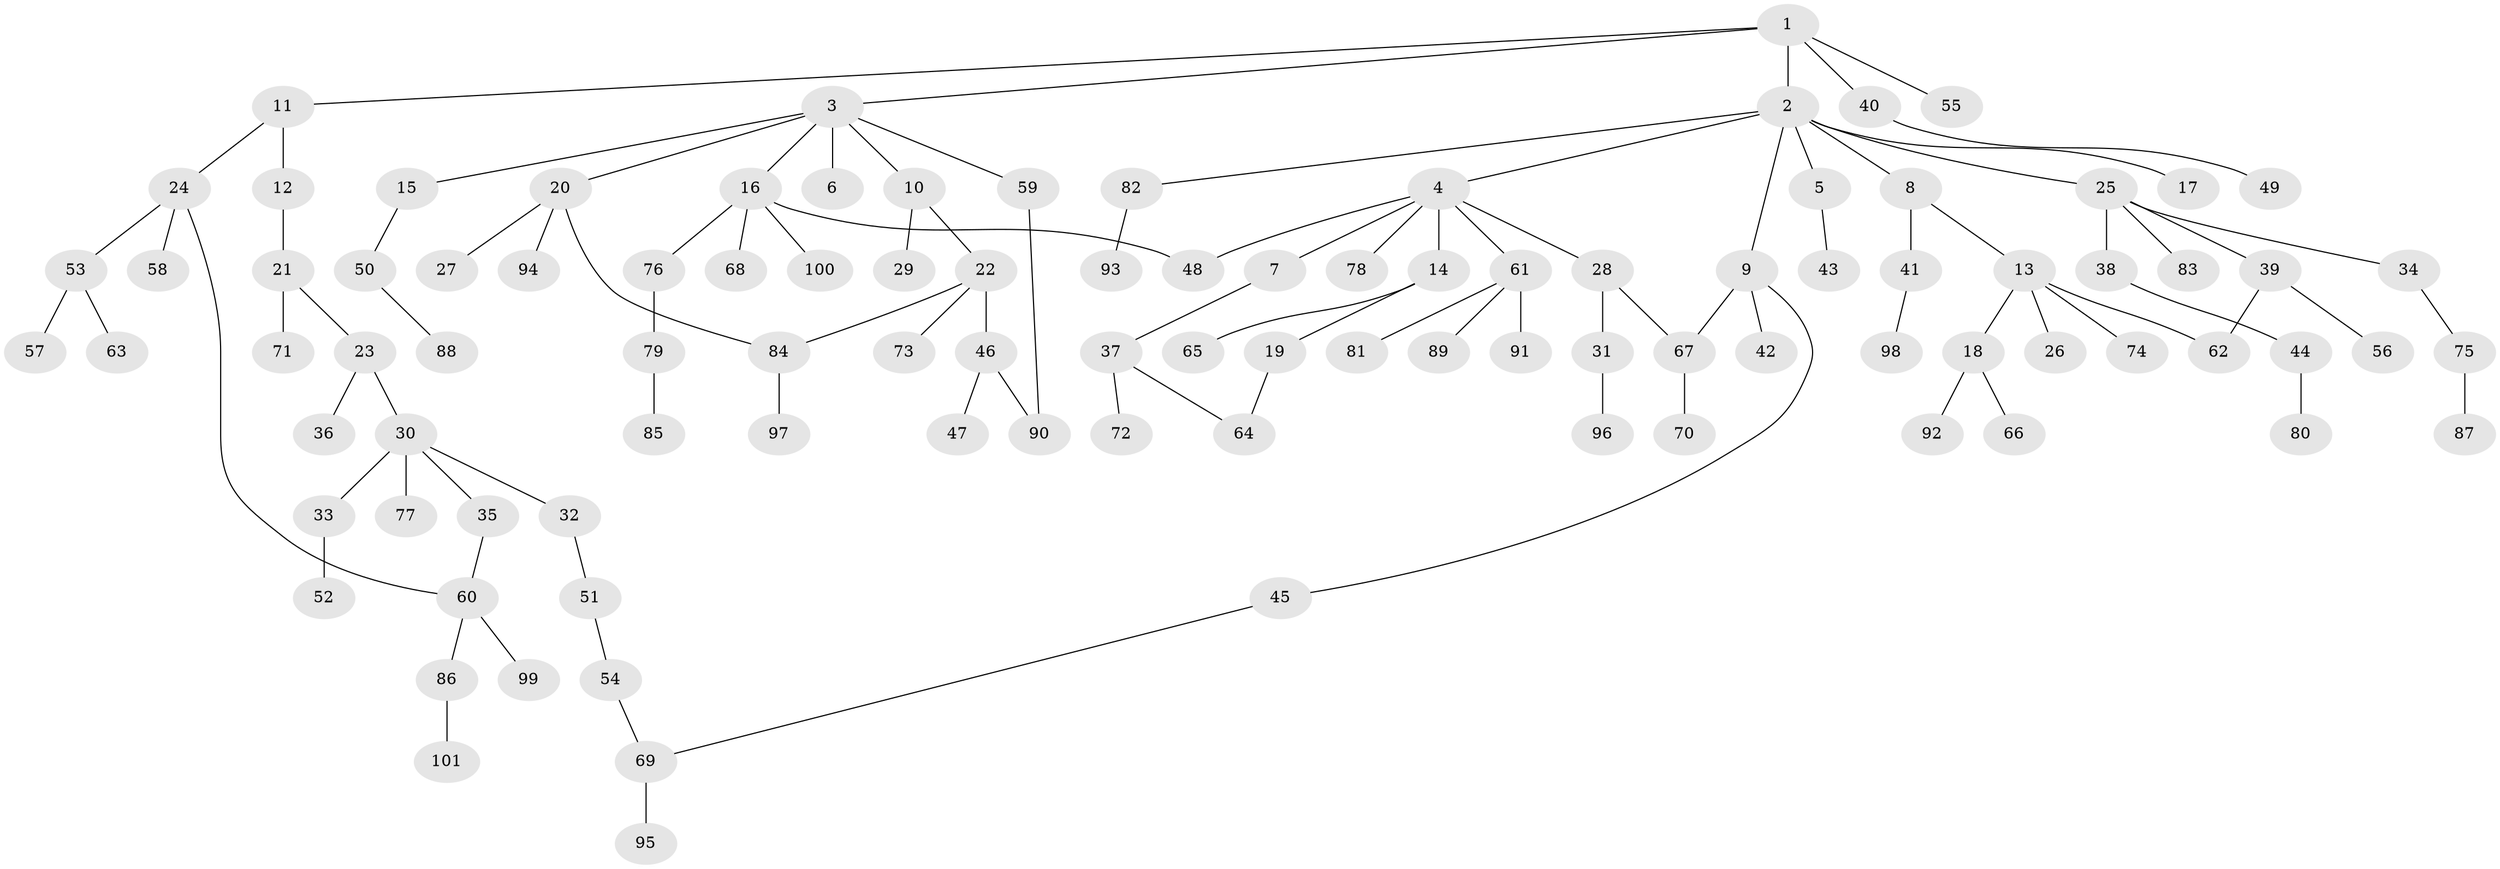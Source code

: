 // Generated by graph-tools (version 1.1) at 2025/13/03/09/25 04:13:22]
// undirected, 101 vertices, 108 edges
graph export_dot {
graph [start="1"]
  node [color=gray90,style=filled];
  1;
  2;
  3;
  4;
  5;
  6;
  7;
  8;
  9;
  10;
  11;
  12;
  13;
  14;
  15;
  16;
  17;
  18;
  19;
  20;
  21;
  22;
  23;
  24;
  25;
  26;
  27;
  28;
  29;
  30;
  31;
  32;
  33;
  34;
  35;
  36;
  37;
  38;
  39;
  40;
  41;
  42;
  43;
  44;
  45;
  46;
  47;
  48;
  49;
  50;
  51;
  52;
  53;
  54;
  55;
  56;
  57;
  58;
  59;
  60;
  61;
  62;
  63;
  64;
  65;
  66;
  67;
  68;
  69;
  70;
  71;
  72;
  73;
  74;
  75;
  76;
  77;
  78;
  79;
  80;
  81;
  82;
  83;
  84;
  85;
  86;
  87;
  88;
  89;
  90;
  91;
  92;
  93;
  94;
  95;
  96;
  97;
  98;
  99;
  100;
  101;
  1 -- 2;
  1 -- 3;
  1 -- 11;
  1 -- 40;
  1 -- 55;
  2 -- 4;
  2 -- 5;
  2 -- 8;
  2 -- 9;
  2 -- 17;
  2 -- 25;
  2 -- 82;
  3 -- 6;
  3 -- 10;
  3 -- 15;
  3 -- 16;
  3 -- 20;
  3 -- 59;
  4 -- 7;
  4 -- 14;
  4 -- 28;
  4 -- 61;
  4 -- 78;
  4 -- 48;
  5 -- 43;
  7 -- 37;
  8 -- 13;
  8 -- 41;
  9 -- 42;
  9 -- 45;
  9 -- 67;
  10 -- 22;
  10 -- 29;
  11 -- 12;
  11 -- 24;
  12 -- 21;
  13 -- 18;
  13 -- 26;
  13 -- 74;
  13 -- 62;
  14 -- 19;
  14 -- 65;
  15 -- 50;
  16 -- 48;
  16 -- 68;
  16 -- 76;
  16 -- 100;
  18 -- 66;
  18 -- 92;
  19 -- 64;
  20 -- 27;
  20 -- 84;
  20 -- 94;
  21 -- 23;
  21 -- 71;
  22 -- 46;
  22 -- 73;
  22 -- 84;
  23 -- 30;
  23 -- 36;
  24 -- 53;
  24 -- 58;
  24 -- 60;
  25 -- 34;
  25 -- 38;
  25 -- 39;
  25 -- 83;
  28 -- 31;
  28 -- 67;
  30 -- 32;
  30 -- 33;
  30 -- 35;
  30 -- 77;
  31 -- 96;
  32 -- 51;
  33 -- 52;
  34 -- 75;
  35 -- 60;
  37 -- 72;
  37 -- 64;
  38 -- 44;
  39 -- 56;
  39 -- 62;
  40 -- 49;
  41 -- 98;
  44 -- 80;
  45 -- 69;
  46 -- 47;
  46 -- 90;
  50 -- 88;
  51 -- 54;
  53 -- 57;
  53 -- 63;
  54 -- 69;
  59 -- 90;
  60 -- 86;
  60 -- 99;
  61 -- 81;
  61 -- 89;
  61 -- 91;
  67 -- 70;
  69 -- 95;
  75 -- 87;
  76 -- 79;
  79 -- 85;
  82 -- 93;
  84 -- 97;
  86 -- 101;
}
